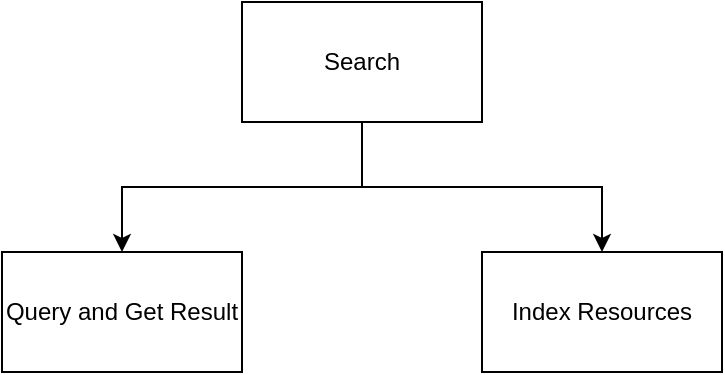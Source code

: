 <mxfile version="21.2.9" type="github">
  <diagram name="Page-1" id="v9cuawATX230jey-kj5U">
    <mxGraphModel dx="1434" dy="835" grid="1" gridSize="10" guides="1" tooltips="1" connect="1" arrows="1" fold="1" page="1" pageScale="1" pageWidth="827" pageHeight="1169" math="0" shadow="0">
      <root>
        <mxCell id="0" />
        <mxCell id="1" parent="0" />
        <mxCell id="7qTrMahvTvTlOu8YKDpv-3" style="edgeStyle=orthogonalEdgeStyle;rounded=0;orthogonalLoop=1;jettySize=auto;html=1;entryX=0.5;entryY=0;entryDx=0;entryDy=0;" edge="1" parent="1" source="7qTrMahvTvTlOu8YKDpv-1" target="7qTrMahvTvTlOu8YKDpv-2">
          <mxGeometry relative="1" as="geometry" />
        </mxCell>
        <mxCell id="7qTrMahvTvTlOu8YKDpv-5" style="edgeStyle=orthogonalEdgeStyle;rounded=0;orthogonalLoop=1;jettySize=auto;html=1;entryX=0.5;entryY=0;entryDx=0;entryDy=0;" edge="1" parent="1" source="7qTrMahvTvTlOu8YKDpv-1" target="7qTrMahvTvTlOu8YKDpv-4">
          <mxGeometry relative="1" as="geometry" />
        </mxCell>
        <mxCell id="7qTrMahvTvTlOu8YKDpv-1" value="Search" style="rounded=0;whiteSpace=wrap;html=1;" vertex="1" parent="1">
          <mxGeometry x="350" y="400" width="120" height="60" as="geometry" />
        </mxCell>
        <mxCell id="7qTrMahvTvTlOu8YKDpv-2" value="Query and Get Result" style="rounded=0;whiteSpace=wrap;html=1;" vertex="1" parent="1">
          <mxGeometry x="230" y="525" width="120" height="60" as="geometry" />
        </mxCell>
        <mxCell id="7qTrMahvTvTlOu8YKDpv-4" value="Index Resources" style="rounded=0;whiteSpace=wrap;html=1;" vertex="1" parent="1">
          <mxGeometry x="470" y="525" width="120" height="60" as="geometry" />
        </mxCell>
      </root>
    </mxGraphModel>
  </diagram>
</mxfile>
